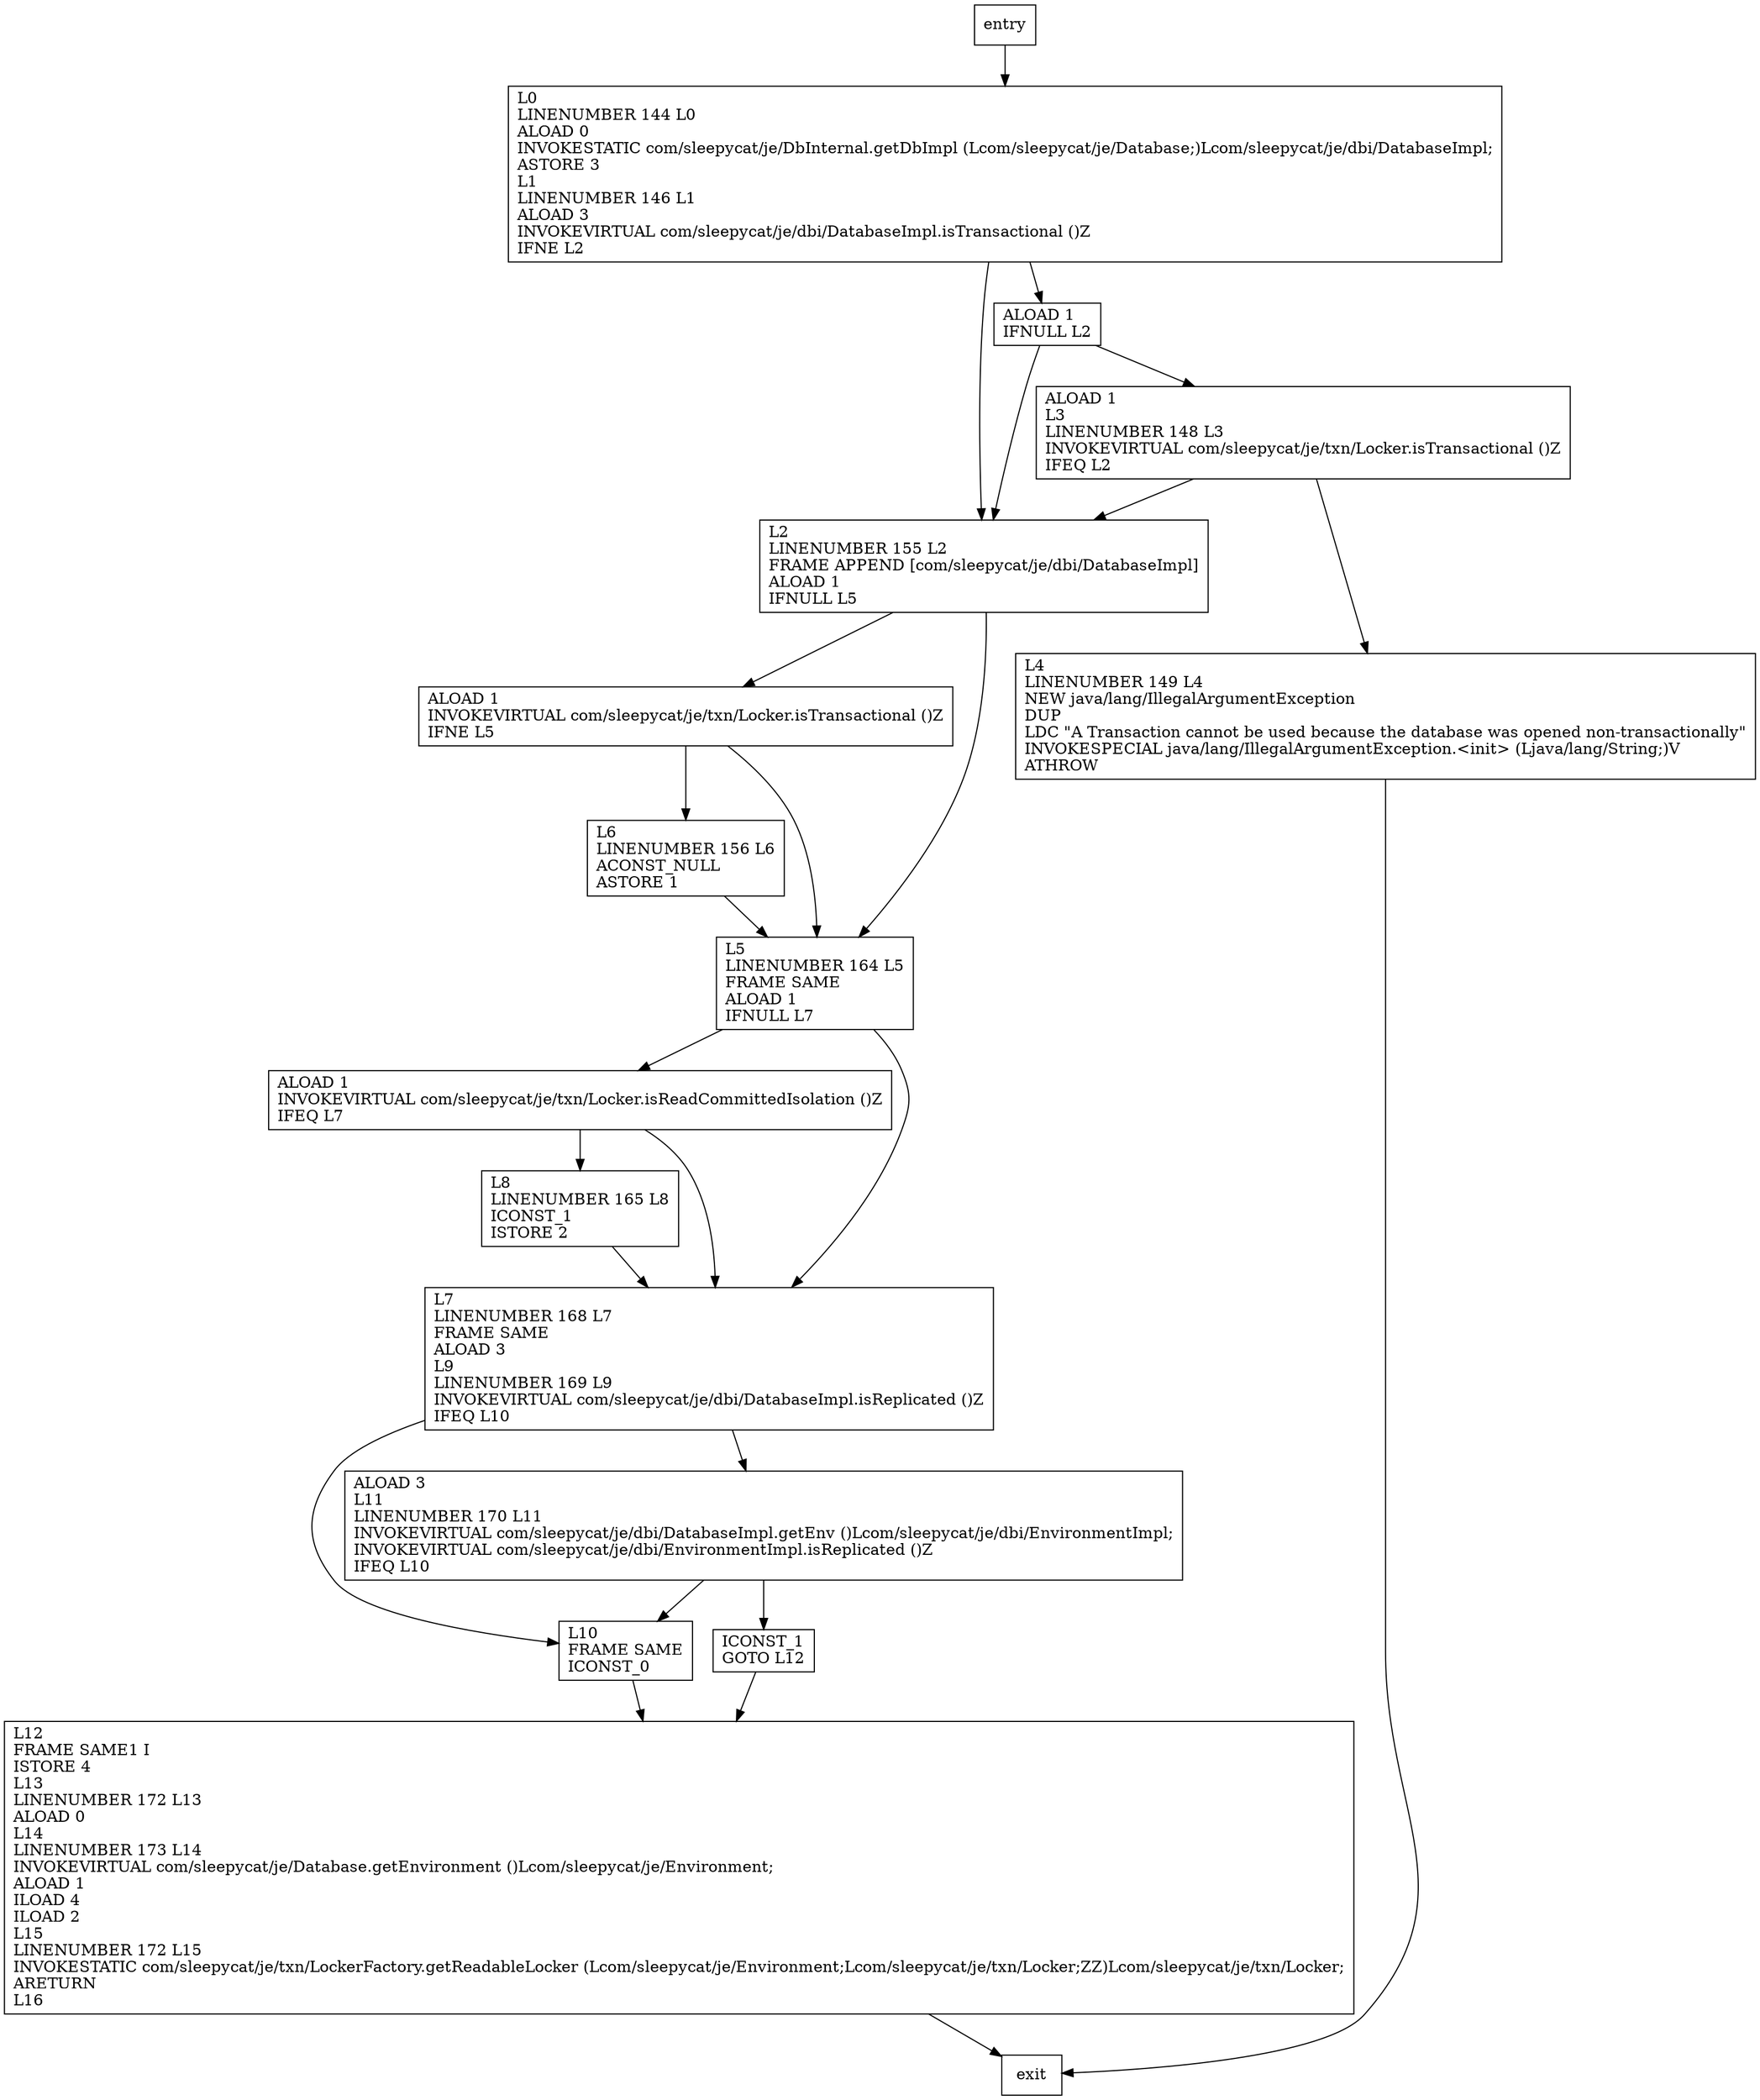 digraph getReadableLocker {
node [shape=record];
1197474210 [label="ICONST_1\lGOTO L12\l"];
1866089896 [label="L2\lLINENUMBER 155 L2\lFRAME APPEND [com/sleepycat/je/dbi/DatabaseImpl]\lALOAD 1\lIFNULL L5\l"];
533362960 [label="ALOAD 1\lINVOKEVIRTUAL com/sleepycat/je/txn/Locker.isTransactional ()Z\lIFNE L5\l"];
1374016744 [label="L6\lLINENUMBER 156 L6\lACONST_NULL\lASTORE 1\l"];
59233809 [label="L8\lLINENUMBER 165 L8\lICONST_1\lISTORE 2\l"];
265909683 [label="ALOAD 1\lL3\lLINENUMBER 148 L3\lINVOKEVIRTUAL com/sleepycat/je/txn/Locker.isTransactional ()Z\lIFEQ L2\l"];
357916444 [label="L5\lLINENUMBER 164 L5\lFRAME SAME\lALOAD 1\lIFNULL L7\l"];
1893410498 [label="ALOAD 1\lINVOKEVIRTUAL com/sleepycat/je/txn/Locker.isReadCommittedIsolation ()Z\lIFEQ L7\l"];
2062180353 [label="L12\lFRAME SAME1 I\lISTORE 4\lL13\lLINENUMBER 172 L13\lALOAD 0\lL14\lLINENUMBER 173 L14\lINVOKEVIRTUAL com/sleepycat/je/Database.getEnvironment ()Lcom/sleepycat/je/Environment;\lALOAD 1\lILOAD 4\lILOAD 2\lL15\lLINENUMBER 172 L15\lINVOKESTATIC com/sleepycat/je/txn/LockerFactory.getReadableLocker (Lcom/sleepycat/je/Environment;Lcom/sleepycat/je/txn/Locker;ZZ)Lcom/sleepycat/je/txn/Locker;\lARETURN\lL16\l"];
2092568605 [label="L10\lFRAME SAME\lICONST_0\l"];
1148010294 [label="L0\lLINENUMBER 144 L0\lALOAD 0\lINVOKESTATIC com/sleepycat/je/DbInternal.getDbImpl (Lcom/sleepycat/je/Database;)Lcom/sleepycat/je/dbi/DatabaseImpl;\lASTORE 3\lL1\lLINENUMBER 146 L1\lALOAD 3\lINVOKEVIRTUAL com/sleepycat/je/dbi/DatabaseImpl.isTransactional ()Z\lIFNE L2\l"];
1008063280 [label="L7\lLINENUMBER 168 L7\lFRAME SAME\lALOAD 3\lL9\lLINENUMBER 169 L9\lINVOKEVIRTUAL com/sleepycat/je/dbi/DatabaseImpl.isReplicated ()Z\lIFEQ L10\l"];
1442763902 [label="ALOAD 3\lL11\lLINENUMBER 170 L11\lINVOKEVIRTUAL com/sleepycat/je/dbi/DatabaseImpl.getEnv ()Lcom/sleepycat/je/dbi/EnvironmentImpl;\lINVOKEVIRTUAL com/sleepycat/je/dbi/EnvironmentImpl.isReplicated ()Z\lIFEQ L10\l"];
852953173 [label="ALOAD 1\lIFNULL L2\l"];
576745457 [label="L4\lLINENUMBER 149 L4\lNEW java/lang/IllegalArgumentException\lDUP\lLDC \"A Transaction cannot be used because the database was opened non-transactionally\"\lINVOKESPECIAL java/lang/IllegalArgumentException.\<init\> (Ljava/lang/String;)V\lATHROW\l"];
entry;
exit;
1197474210 -> 2062180353;
1866089896 -> 533362960;
1866089896 -> 357916444;
533362960 -> 1374016744;
533362960 -> 357916444;
1374016744 -> 357916444;
59233809 -> 1008063280;
265909683 -> 1866089896;
265909683 -> 576745457;
357916444 -> 1008063280;
357916444 -> 1893410498;
1893410498 -> 1008063280;
1893410498 -> 59233809;
2062180353 -> exit;
2092568605 -> 2062180353;
entry -> 1148010294;
1148010294 -> 1866089896;
1148010294 -> 852953173;
1008063280 -> 2092568605;
1008063280 -> 1442763902;
1442763902 -> 2092568605;
1442763902 -> 1197474210;
852953173 -> 1866089896;
852953173 -> 265909683;
576745457 -> exit;
}

